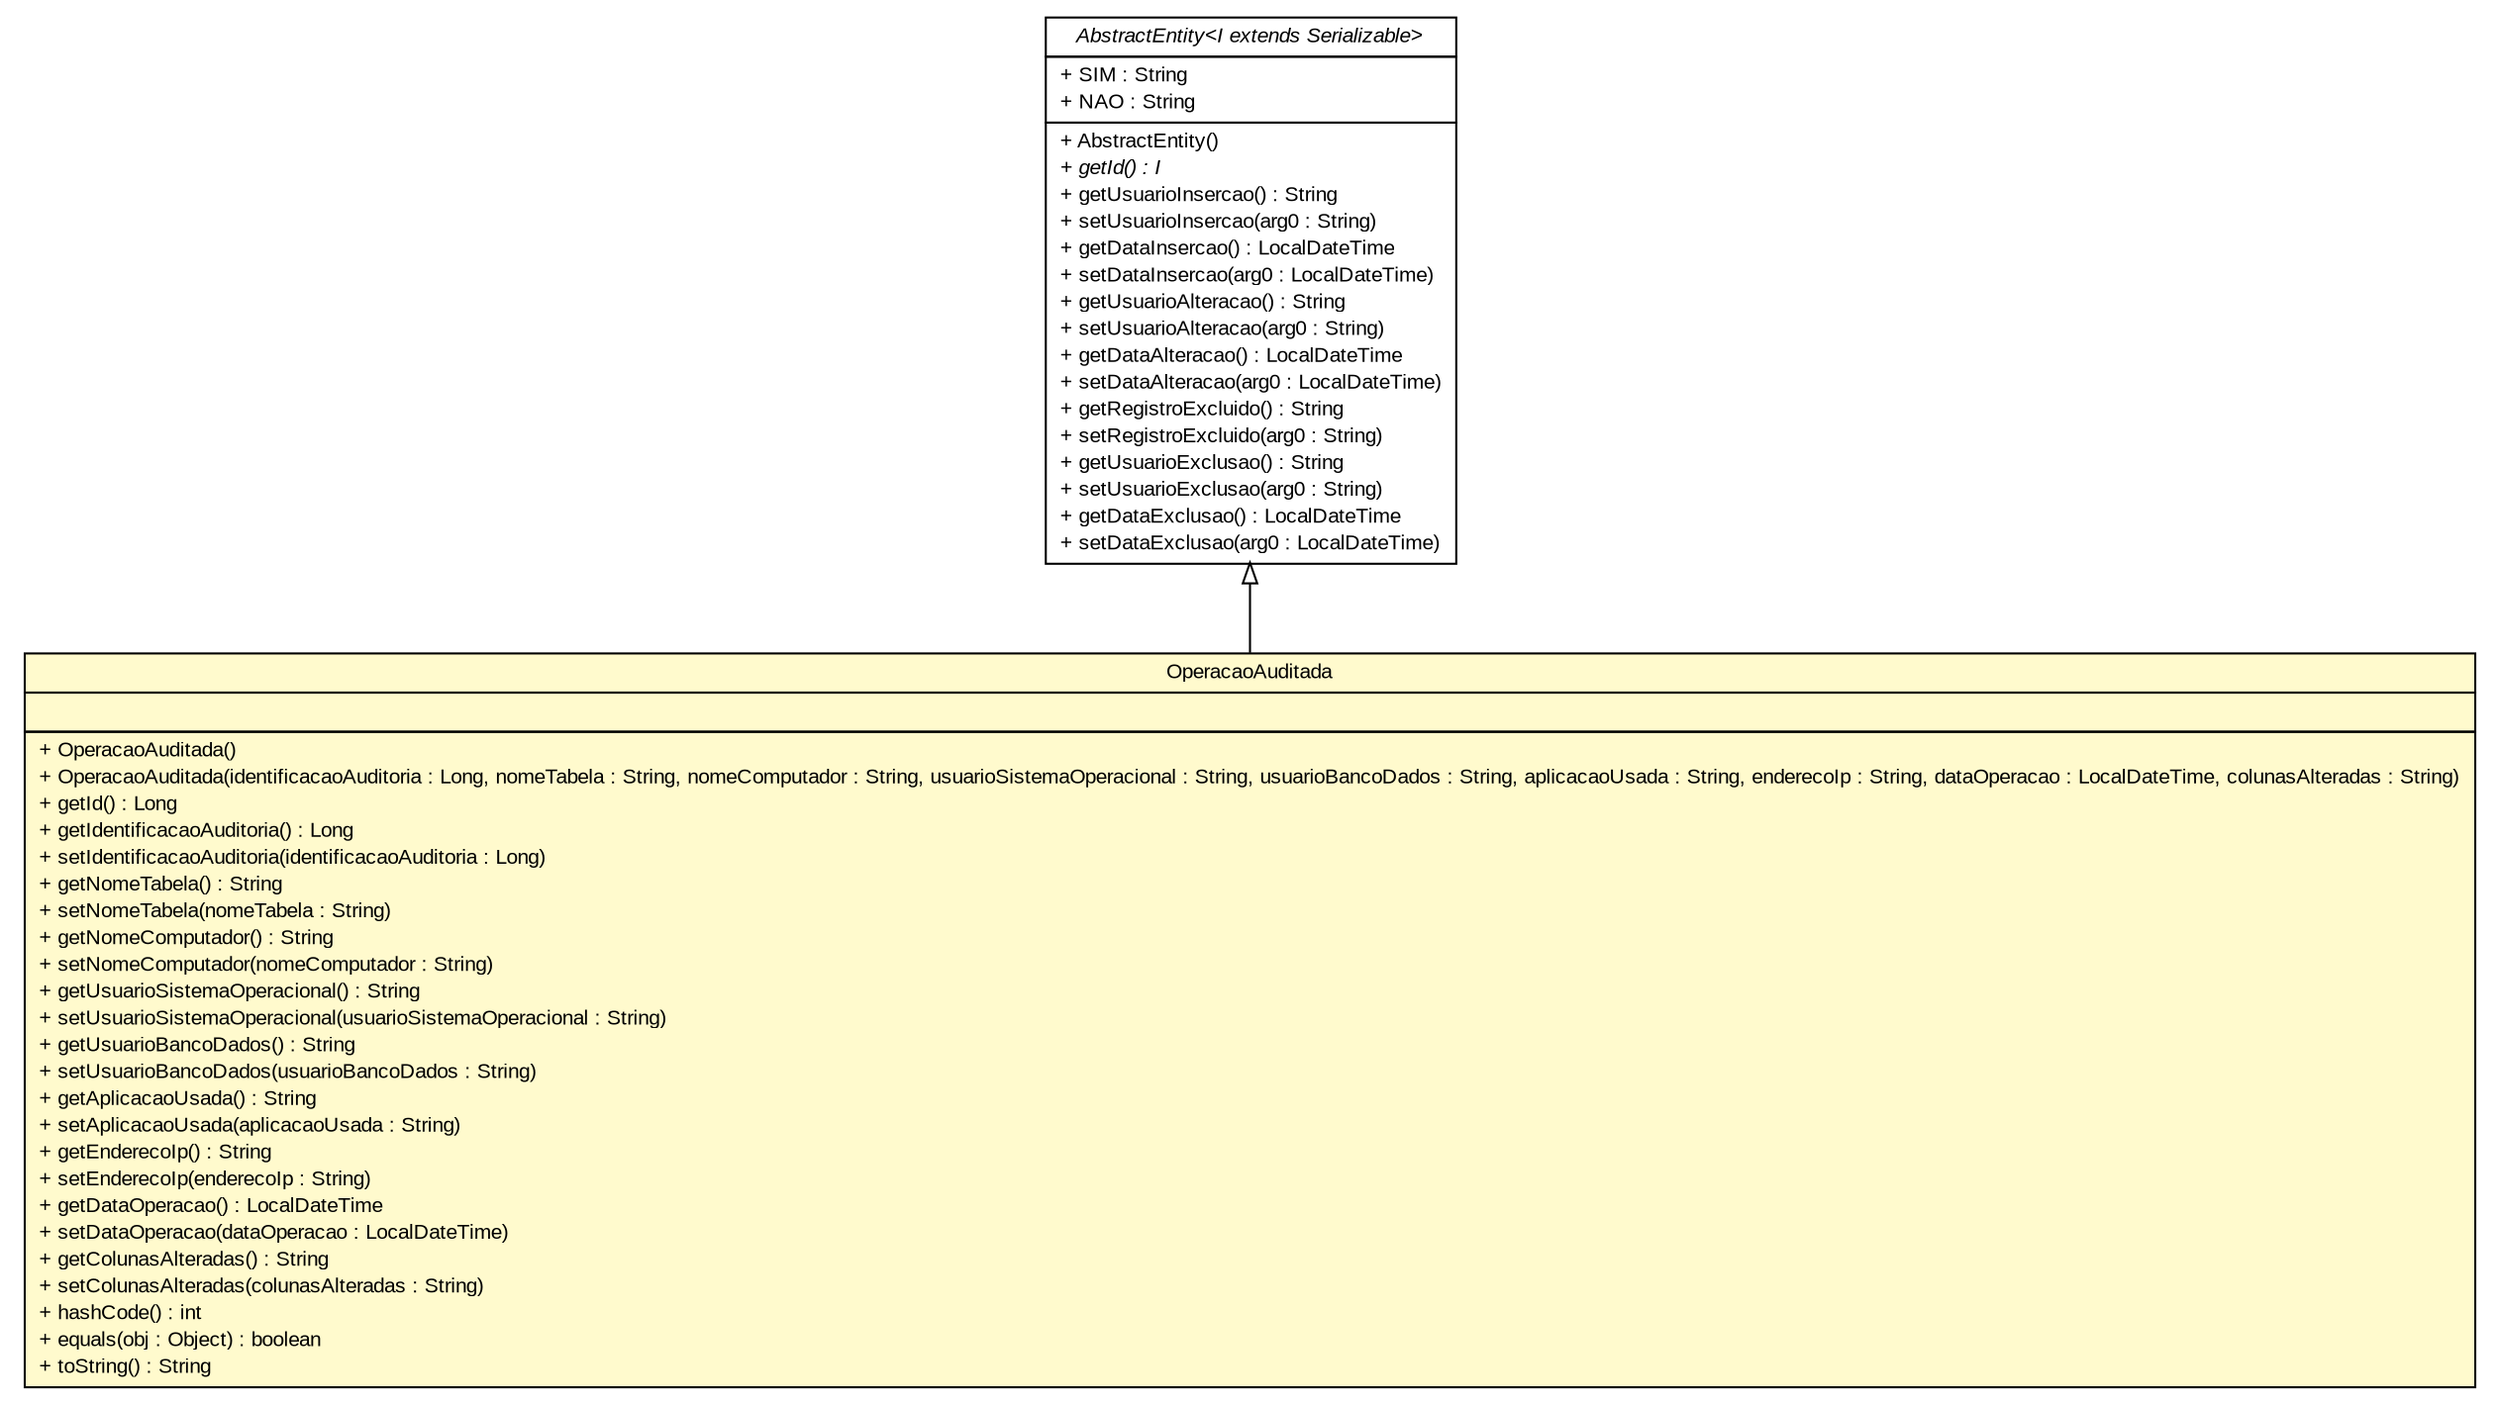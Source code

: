 #!/usr/local/bin/dot
#
# Class diagram 
# Generated by UMLGraph version R5_6 (http://www.umlgraph.org/)
#

digraph G {
	edge [fontname="arial",fontsize=10,labelfontname="arial",labelfontsize=10];
	node [fontname="arial",fontsize=10,shape=plaintext];
	nodesep=0.25;
	ranksep=0.5;
	// br.gov.to.sefaz.seg.persistence.entity.OperacaoAuditada
	c22491 [label=<<table title="br.gov.to.sefaz.seg.persistence.entity.OperacaoAuditada" border="0" cellborder="1" cellspacing="0" cellpadding="2" port="p" bgcolor="lemonChiffon" href="./OperacaoAuditada.html">
		<tr><td><table border="0" cellspacing="0" cellpadding="1">
<tr><td align="center" balign="center"> OperacaoAuditada </td></tr>
		</table></td></tr>
		<tr><td><table border="0" cellspacing="0" cellpadding="1">
<tr><td align="left" balign="left">  </td></tr>
		</table></td></tr>
		<tr><td><table border="0" cellspacing="0" cellpadding="1">
<tr><td align="left" balign="left"> + OperacaoAuditada() </td></tr>
<tr><td align="left" balign="left"> + OperacaoAuditada(identificacaoAuditoria : Long, nomeTabela : String, nomeComputador : String, usuarioSistemaOperacional : String, usuarioBancoDados : String, aplicacaoUsada : String, enderecoIp : String, dataOperacao : LocalDateTime, colunasAlteradas : String) </td></tr>
<tr><td align="left" balign="left"> + getId() : Long </td></tr>
<tr><td align="left" balign="left"> + getIdentificacaoAuditoria() : Long </td></tr>
<tr><td align="left" balign="left"> + setIdentificacaoAuditoria(identificacaoAuditoria : Long) </td></tr>
<tr><td align="left" balign="left"> + getNomeTabela() : String </td></tr>
<tr><td align="left" balign="left"> + setNomeTabela(nomeTabela : String) </td></tr>
<tr><td align="left" balign="left"> + getNomeComputador() : String </td></tr>
<tr><td align="left" balign="left"> + setNomeComputador(nomeComputador : String) </td></tr>
<tr><td align="left" balign="left"> + getUsuarioSistemaOperacional() : String </td></tr>
<tr><td align="left" balign="left"> + setUsuarioSistemaOperacional(usuarioSistemaOperacional : String) </td></tr>
<tr><td align="left" balign="left"> + getUsuarioBancoDados() : String </td></tr>
<tr><td align="left" balign="left"> + setUsuarioBancoDados(usuarioBancoDados : String) </td></tr>
<tr><td align="left" balign="left"> + getAplicacaoUsada() : String </td></tr>
<tr><td align="left" balign="left"> + setAplicacaoUsada(aplicacaoUsada : String) </td></tr>
<tr><td align="left" balign="left"> + getEnderecoIp() : String </td></tr>
<tr><td align="left" balign="left"> + setEnderecoIp(enderecoIp : String) </td></tr>
<tr><td align="left" balign="left"> + getDataOperacao() : LocalDateTime </td></tr>
<tr><td align="left" balign="left"> + setDataOperacao(dataOperacao : LocalDateTime) </td></tr>
<tr><td align="left" balign="left"> + getColunasAlteradas() : String </td></tr>
<tr><td align="left" balign="left"> + setColunasAlteradas(colunasAlteradas : String) </td></tr>
<tr><td align="left" balign="left"> + hashCode() : int </td></tr>
<tr><td align="left" balign="left"> + equals(obj : Object) : boolean </td></tr>
<tr><td align="left" balign="left"> + toString() : String </td></tr>
		</table></td></tr>
		</table>>, URL="./OperacaoAuditada.html", fontname="arial", fontcolor="black", fontsize=10.0];
	//br.gov.to.sefaz.seg.persistence.entity.OperacaoAuditada extends br.gov.to.sefaz.persistence.entity.AbstractEntity<java.lang.Long>
	c22528:p -> c22491:p [dir=back,arrowtail=empty];
	// br.gov.to.sefaz.persistence.entity.AbstractEntity<I extends java.io.Serializable>
	c22528 [label=<<table title="br.gov.to.sefaz.persistence.entity.AbstractEntity" border="0" cellborder="1" cellspacing="0" cellpadding="2" port="p" href="http://java.sun.com/j2se/1.4.2/docs/api/br/gov/to/sefaz/persistence/entity/AbstractEntity.html">
		<tr><td><table border="0" cellspacing="0" cellpadding="1">
<tr><td align="center" balign="center"><font face="arial italic"> AbstractEntity&lt;I extends Serializable&gt; </font></td></tr>
		</table></td></tr>
		<tr><td><table border="0" cellspacing="0" cellpadding="1">
<tr><td align="left" balign="left"> + SIM : String </td></tr>
<tr><td align="left" balign="left"> + NAO : String </td></tr>
		</table></td></tr>
		<tr><td><table border="0" cellspacing="0" cellpadding="1">
<tr><td align="left" balign="left"> + AbstractEntity() </td></tr>
<tr><td align="left" balign="left"><font face="arial italic" point-size="10.0"> + getId() : I </font></td></tr>
<tr><td align="left" balign="left"> + getUsuarioInsercao() : String </td></tr>
<tr><td align="left" balign="left"> + setUsuarioInsercao(arg0 : String) </td></tr>
<tr><td align="left" balign="left"> + getDataInsercao() : LocalDateTime </td></tr>
<tr><td align="left" balign="left"> + setDataInsercao(arg0 : LocalDateTime) </td></tr>
<tr><td align="left" balign="left"> + getUsuarioAlteracao() : String </td></tr>
<tr><td align="left" balign="left"> + setUsuarioAlteracao(arg0 : String) </td></tr>
<tr><td align="left" balign="left"> + getDataAlteracao() : LocalDateTime </td></tr>
<tr><td align="left" balign="left"> + setDataAlteracao(arg0 : LocalDateTime) </td></tr>
<tr><td align="left" balign="left"> + getRegistroExcluido() : String </td></tr>
<tr><td align="left" balign="left"> + setRegistroExcluido(arg0 : String) </td></tr>
<tr><td align="left" balign="left"> + getUsuarioExclusao() : String </td></tr>
<tr><td align="left" balign="left"> + setUsuarioExclusao(arg0 : String) </td></tr>
<tr><td align="left" balign="left"> + getDataExclusao() : LocalDateTime </td></tr>
<tr><td align="left" balign="left"> + setDataExclusao(arg0 : LocalDateTime) </td></tr>
		</table></td></tr>
		</table>>, URL="http://java.sun.com/j2se/1.4.2/docs/api/br/gov/to/sefaz/persistence/entity/AbstractEntity.html", fontname="arial", fontcolor="black", fontsize=10.0];
}

